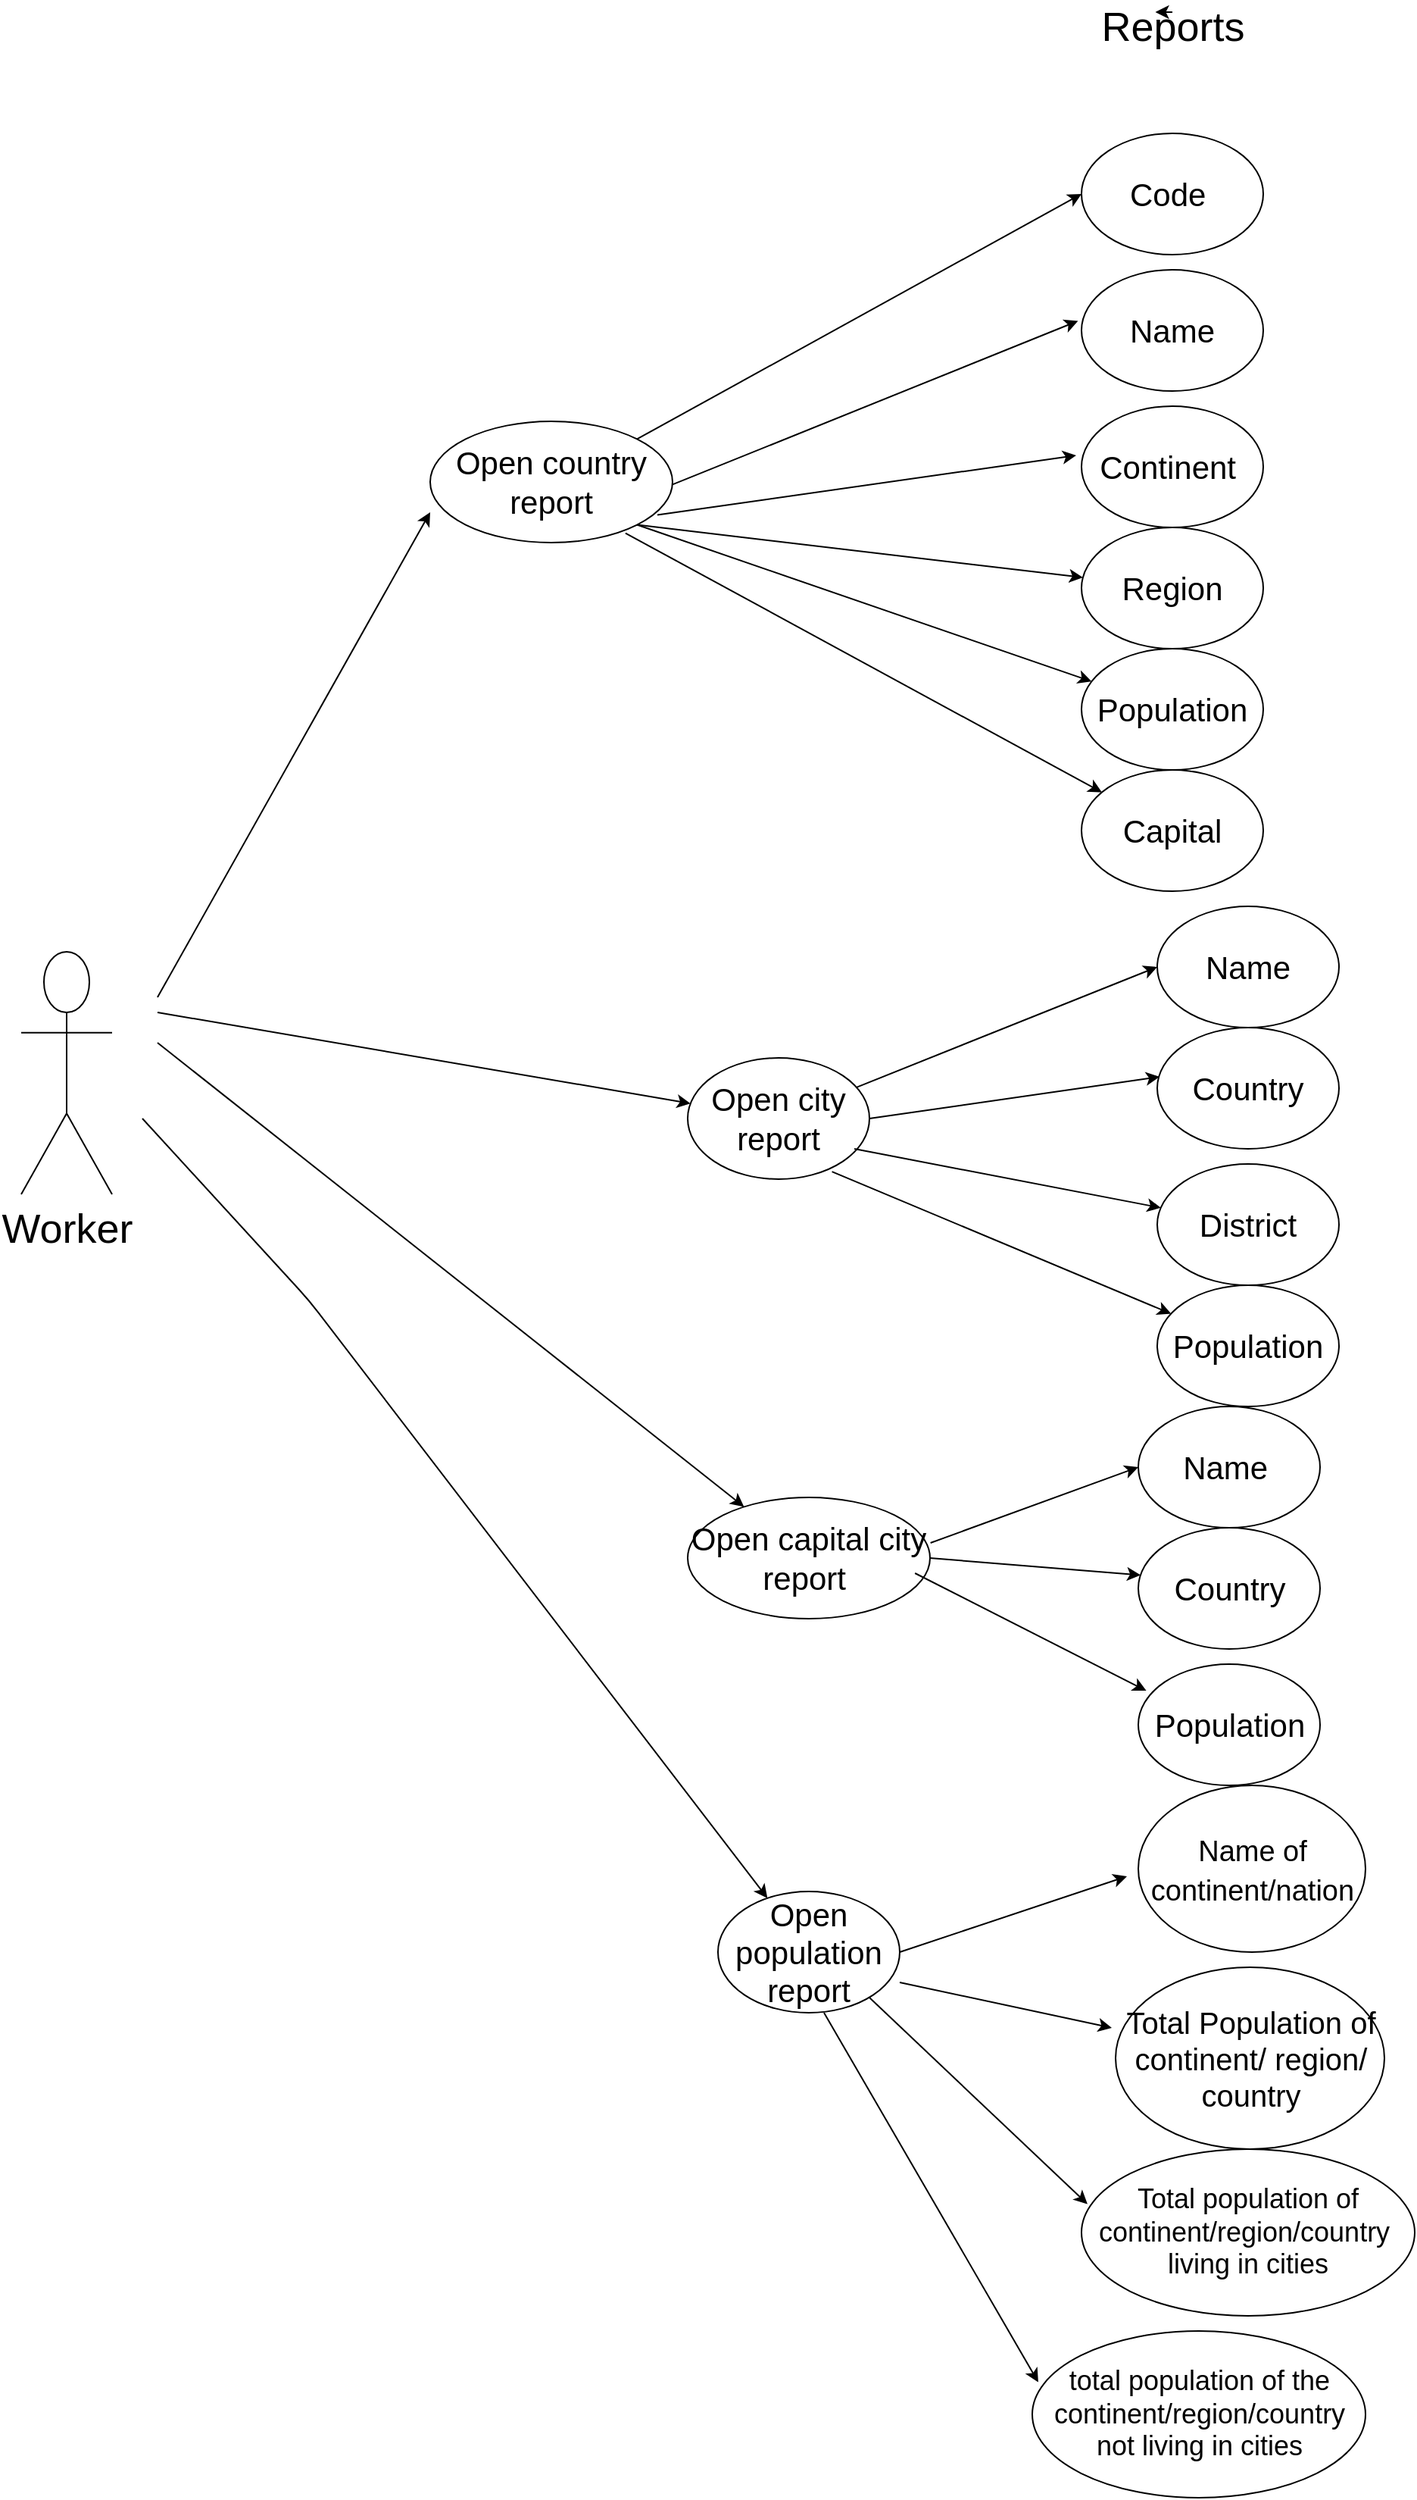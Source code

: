 <mxfile version="12.7.0" type="device"><diagram id="lpnm0LT9C4o3jzh4HKWx" name="Page-1"><mxGraphModel dx="3567" dy="2494" grid="1" gridSize="10" guides="1" tooltips="1" connect="1" arrows="1" fold="1" page="1" pageScale="1" pageWidth="850" pageHeight="1100" math="0" shadow="0"><root><mxCell id="0"/><mxCell id="1" parent="0"/><mxCell id="QNDJjht-H58yoP11CDp9-1" value="Reports" style="text;html=1;strokeColor=none;fillColor=none;align=center;verticalAlign=middle;whiteSpace=wrap;rounded=0;fontSize=27;" vertex="1" parent="1"><mxGeometry x="-12.5" y="-160" width="45" height="20" as="geometry"/></mxCell><mxCell id="QNDJjht-H58yoP11CDp9-2" value="Worker" style="shape=umlActor;verticalLabelPosition=bottom;labelBackgroundColor=#ffffff;verticalAlign=top;html=1;outlineConnect=0;fontSize=27;" vertex="1" parent="1"><mxGeometry x="-750" y="460" width="60" height="160" as="geometry"/></mxCell><mxCell id="QNDJjht-H58yoP11CDp9-3" value="" style="endArrow=classic;html=1;fontSize=27;" edge="1" parent="1"><mxGeometry width="50" height="50" relative="1" as="geometry"><mxPoint x="-660" y="490" as="sourcePoint"/><mxPoint x="-480" y="170" as="targetPoint"/></mxGeometry></mxCell><mxCell id="QNDJjht-H58yoP11CDp9-4" value="Open country report" style="ellipse;whiteSpace=wrap;html=1;fontSize=21;" vertex="1" parent="1"><mxGeometry x="-480" y="110" width="160" height="80" as="geometry"/></mxCell><mxCell id="QNDJjht-H58yoP11CDp9-5" value="" style="endArrow=classic;html=1;fontSize=21;" edge="1" parent="1" target="QNDJjht-H58yoP11CDp9-6"><mxGeometry width="50" height="50" relative="1" as="geometry"><mxPoint x="-660" y="500" as="sourcePoint"/><mxPoint x="-510" y="500" as="targetPoint"/></mxGeometry></mxCell><mxCell id="QNDJjht-H58yoP11CDp9-6" value="Open city report" style="ellipse;whiteSpace=wrap;html=1;fontSize=21;" vertex="1" parent="1"><mxGeometry x="-310" y="530" width="120" height="80" as="geometry"/></mxCell><mxCell id="QNDJjht-H58yoP11CDp9-7" value="Open capital city report&amp;nbsp;" style="ellipse;whiteSpace=wrap;html=1;fontSize=21;" vertex="1" parent="1"><mxGeometry x="-310" y="820" width="160" height="80" as="geometry"/></mxCell><mxCell id="QNDJjht-H58yoP11CDp9-9" value="" style="endArrow=classic;html=1;fontSize=21;" edge="1" parent="1" target="QNDJjht-H58yoP11CDp9-7"><mxGeometry width="50" height="50" relative="1" as="geometry"><mxPoint x="-660" y="520" as="sourcePoint"/><mxPoint x="-520" y="590" as="targetPoint"/></mxGeometry></mxCell><mxCell id="QNDJjht-H58yoP11CDp9-10" value="" style="endArrow=classic;html=1;fontSize=21;" edge="1" parent="1" target="QNDJjht-H58yoP11CDp9-11"><mxGeometry width="50" height="50" relative="1" as="geometry"><mxPoint x="-670" y="570" as="sourcePoint"/><mxPoint x="-520" y="680" as="targetPoint"/><Array as="points"><mxPoint x="-560" y="690"/></Array></mxGeometry></mxCell><mxCell id="QNDJjht-H58yoP11CDp9-11" value="Open population report" style="ellipse;whiteSpace=wrap;html=1;fontSize=21;" vertex="1" parent="1"><mxGeometry x="-290" y="1080" width="120" height="80" as="geometry"/></mxCell><mxCell id="QNDJjht-H58yoP11CDp9-12" value="" style="endArrow=classic;html=1;fontSize=21;exitX=1;exitY=0;exitDx=0;exitDy=0;entryX=0;entryY=0.5;entryDx=0;entryDy=0;" edge="1" parent="1" source="QNDJjht-H58yoP11CDp9-4" target="QNDJjht-H58yoP11CDp9-14"><mxGeometry width="50" height="50" relative="1" as="geometry"><mxPoint x="-60" y="230" as="sourcePoint"/><mxPoint x="-180" y="70" as="targetPoint"/><Array as="points"/></mxGeometry></mxCell><mxCell id="QNDJjht-H58yoP11CDp9-13" style="edgeStyle=orthogonalEdgeStyle;rounded=0;orthogonalLoop=1;jettySize=auto;html=1;exitX=0.5;exitY=0;exitDx=0;exitDy=0;entryX=0.25;entryY=0;entryDx=0;entryDy=0;fontSize=21;" edge="1" parent="1" source="QNDJjht-H58yoP11CDp9-1" target="QNDJjht-H58yoP11CDp9-1"><mxGeometry relative="1" as="geometry"/></mxCell><mxCell id="QNDJjht-H58yoP11CDp9-14" value="Code&amp;nbsp;" style="ellipse;whiteSpace=wrap;html=1;fontSize=21;" vertex="1" parent="1"><mxGeometry x="-50" y="-80" width="120" height="80" as="geometry"/></mxCell><mxCell id="QNDJjht-H58yoP11CDp9-15" value="" style="endArrow=classic;html=1;fontSize=21;exitX=1;exitY=0;exitDx=0;exitDy=0;entryX=-0.019;entryY=0.422;entryDx=0;entryDy=0;entryPerimeter=0;" edge="1" parent="1" target="QNDJjht-H58yoP11CDp9-16"><mxGeometry width="50" height="50" relative="1" as="geometry"><mxPoint x="-320.001" y="151.716" as="sourcePoint"/><mxPoint x="-156.57" y="100" as="targetPoint"/><Array as="points"/></mxGeometry></mxCell><mxCell id="QNDJjht-H58yoP11CDp9-16" value="Name" style="ellipse;whiteSpace=wrap;html=1;fontSize=21;" vertex="1" parent="1"><mxGeometry x="-50" y="10" width="120" height="80" as="geometry"/></mxCell><mxCell id="QNDJjht-H58yoP11CDp9-17" value="" style="endArrow=classic;html=1;fontSize=21;exitX=1;exitY=0;exitDx=0;exitDy=0;entryX=-0.029;entryY=0.406;entryDx=0;entryDy=0;entryPerimeter=0;" edge="1" parent="1" target="QNDJjht-H58yoP11CDp9-18"><mxGeometry width="50" height="50" relative="1" as="geometry"><mxPoint x="-330.001" y="171.716" as="sourcePoint"/><mxPoint x="-166.57" y="120" as="targetPoint"/><Array as="points"/></mxGeometry></mxCell><mxCell id="QNDJjht-H58yoP11CDp9-18" value="Continent&amp;nbsp;" style="ellipse;whiteSpace=wrap;html=1;fontSize=21;" vertex="1" parent="1"><mxGeometry x="-50" y="100" width="120" height="80" as="geometry"/></mxCell><mxCell id="QNDJjht-H58yoP11CDp9-19" value="" style="endArrow=classic;html=1;fontSize=21;exitX=1;exitY=1;exitDx=0;exitDy=0;" edge="1" parent="1" source="QNDJjht-H58yoP11CDp9-4" target="QNDJjht-H58yoP11CDp9-20"><mxGeometry width="50" height="50" relative="1" as="geometry"><mxPoint x="-320" y="180" as="sourcePoint"/><mxPoint x="-103.28" y="390" as="targetPoint"/><Array as="points"/></mxGeometry></mxCell><mxCell id="QNDJjht-H58yoP11CDp9-20" value="Region" style="ellipse;whiteSpace=wrap;html=1;fontSize=21;" vertex="1" parent="1"><mxGeometry x="-50" y="180" width="120" height="80" as="geometry"/></mxCell><mxCell id="QNDJjht-H58yoP11CDp9-25" value="Population" style="ellipse;whiteSpace=wrap;html=1;fontSize=21;" vertex="1" parent="1"><mxGeometry x="-50.0" y="260" width="120" height="80" as="geometry"/></mxCell><mxCell id="QNDJjht-H58yoP11CDp9-26" value="Capital" style="ellipse;whiteSpace=wrap;html=1;fontSize=21;" vertex="1" parent="1"><mxGeometry x="-50.0" y="340" width="120" height="80" as="geometry"/></mxCell><mxCell id="QNDJjht-H58yoP11CDp9-30" value="" style="endArrow=classic;html=1;fontSize=21;exitX=1;exitY=1;exitDx=0;exitDy=0;" edge="1" parent="1" source="QNDJjht-H58yoP11CDp9-4" target="QNDJjht-H58yoP11CDp9-25"><mxGeometry width="50" height="50" relative="1" as="geometry"><mxPoint x="-320" y="310" as="sourcePoint"/><mxPoint x="-270" y="260" as="targetPoint"/></mxGeometry></mxCell><mxCell id="QNDJjht-H58yoP11CDp9-31" value="" style="endArrow=classic;html=1;fontSize=21;exitX=0.806;exitY=0.922;exitDx=0;exitDy=0;exitPerimeter=0;" edge="1" parent="1" source="QNDJjht-H58yoP11CDp9-4" target="QNDJjht-H58yoP11CDp9-26"><mxGeometry width="50" height="50" relative="1" as="geometry"><mxPoint x="-210" y="390" as="sourcePoint"/><mxPoint x="-160" y="340" as="targetPoint"/></mxGeometry></mxCell><mxCell id="QNDJjht-H58yoP11CDp9-32" value="Name" style="ellipse;whiteSpace=wrap;html=1;fontSize=21;" vertex="1" parent="1"><mxGeometry y="430" width="120" height="80" as="geometry"/></mxCell><mxCell id="QNDJjht-H58yoP11CDp9-33" value="Country" style="ellipse;whiteSpace=wrap;html=1;fontSize=21;" vertex="1" parent="1"><mxGeometry y="510" width="120" height="80" as="geometry"/></mxCell><mxCell id="QNDJjht-H58yoP11CDp9-34" value="District" style="ellipse;whiteSpace=wrap;html=1;fontSize=21;" vertex="1" parent="1"><mxGeometry y="600" width="120" height="80" as="geometry"/></mxCell><mxCell id="QNDJjht-H58yoP11CDp9-35" value="Population" style="ellipse;whiteSpace=wrap;html=1;fontSize=21;" vertex="1" parent="1"><mxGeometry y="680" width="120" height="80" as="geometry"/></mxCell><mxCell id="QNDJjht-H58yoP11CDp9-37" value="" style="endArrow=classic;html=1;fontSize=21;entryX=0;entryY=0.5;entryDx=0;entryDy=0;" edge="1" parent="1" source="QNDJjht-H58yoP11CDp9-6" target="QNDJjht-H58yoP11CDp9-32"><mxGeometry width="50" height="50" relative="1" as="geometry"><mxPoint x="-180" y="575" as="sourcePoint"/><mxPoint x="-130" y="525" as="targetPoint"/><Array as="points"/></mxGeometry></mxCell><mxCell id="QNDJjht-H58yoP11CDp9-38" value="" style="endArrow=classic;html=1;fontSize=21;entryX=0.013;entryY=0.406;entryDx=0;entryDy=0;entryPerimeter=0;exitX=1;exitY=0.5;exitDx=0;exitDy=0;" edge="1" parent="1" source="QNDJjht-H58yoP11CDp9-6" target="QNDJjht-H58yoP11CDp9-33"><mxGeometry width="50" height="50" relative="1" as="geometry"><mxPoint x="-170" y="585" as="sourcePoint"/><mxPoint x="10" y="470" as="targetPoint"/><Array as="points"/></mxGeometry></mxCell><mxCell id="QNDJjht-H58yoP11CDp9-39" value="" style="endArrow=classic;html=1;fontSize=21;exitX=0.917;exitY=0.75;exitDx=0;exitDy=0;exitPerimeter=0;" edge="1" parent="1" source="QNDJjht-H58yoP11CDp9-6" target="QNDJjht-H58yoP11CDp9-34"><mxGeometry width="50" height="50" relative="1" as="geometry"><mxPoint x="-170" y="607.5" as="sourcePoint"/><mxPoint x="10" y="492.5" as="targetPoint"/><Array as="points"/></mxGeometry></mxCell><mxCell id="QNDJjht-H58yoP11CDp9-40" value="" style="endArrow=classic;html=1;fontSize=21;exitX=0.794;exitY=0.938;exitDx=0;exitDy=0;exitPerimeter=0;" edge="1" parent="1" source="QNDJjht-H58yoP11CDp9-6" target="QNDJjht-H58yoP11CDp9-35"><mxGeometry width="50" height="50" relative="1" as="geometry"><mxPoint x="-180" y="625" as="sourcePoint"/><mxPoint y="510" as="targetPoint"/><Array as="points"/></mxGeometry></mxCell><mxCell id="QNDJjht-H58yoP11CDp9-42" value="Name&amp;nbsp;" style="ellipse;whiteSpace=wrap;html=1;fontSize=21;" vertex="1" parent="1"><mxGeometry x="-12.5" y="760" width="120" height="80" as="geometry"/></mxCell><mxCell id="QNDJjht-H58yoP11CDp9-43" value="Country" style="ellipse;whiteSpace=wrap;html=1;fontSize=21;" vertex="1" parent="1"><mxGeometry x="-12.5" y="840" width="120" height="80" as="geometry"/></mxCell><mxCell id="QNDJjht-H58yoP11CDp9-44" value="Population" style="ellipse;whiteSpace=wrap;html=1;fontSize=21;" vertex="1" parent="1"><mxGeometry x="-12.5" y="930" width="120" height="80" as="geometry"/></mxCell><mxCell id="QNDJjht-H58yoP11CDp9-46" value="" style="endArrow=classic;html=1;fontSize=21;exitX=1.002;exitY=0.375;exitDx=0;exitDy=0;exitPerimeter=0;entryX=0;entryY=0.5;entryDx=0;entryDy=0;" edge="1" parent="1" source="QNDJjht-H58yoP11CDp9-7" target="QNDJjht-H58yoP11CDp9-42"><mxGeometry width="50" height="50" relative="1" as="geometry"><mxPoint x="-160" y="850" as="sourcePoint"/><mxPoint x="-100" y="790" as="targetPoint"/></mxGeometry></mxCell><mxCell id="QNDJjht-H58yoP11CDp9-48" value="" style="endArrow=classic;html=1;fontSize=21;exitX=1;exitY=0.5;exitDx=0;exitDy=0;entryX=0.013;entryY=0.391;entryDx=0;entryDy=0;entryPerimeter=0;" edge="1" parent="1" source="QNDJjht-H58yoP11CDp9-7" target="QNDJjht-H58yoP11CDp9-43"><mxGeometry width="50" height="50" relative="1" as="geometry"><mxPoint x="-160.0" y="870" as="sourcePoint"/><mxPoint x="-22.82" y="820" as="targetPoint"/></mxGeometry></mxCell><mxCell id="QNDJjht-H58yoP11CDp9-49" value="" style="endArrow=classic;html=1;fontSize=21;exitX=0.938;exitY=0.625;exitDx=0;exitDy=0;exitPerimeter=0;entryX=0.044;entryY=0.219;entryDx=0;entryDy=0;entryPerimeter=0;" edge="1" parent="1" source="QNDJjht-H58yoP11CDp9-7" target="QNDJjht-H58yoP11CDp9-44"><mxGeometry width="50" height="50" relative="1" as="geometry"><mxPoint x="-170" y="1020" as="sourcePoint"/><mxPoint x="-120" y="970" as="targetPoint"/></mxGeometry></mxCell><mxCell id="QNDJjht-H58yoP11CDp9-51" value="&lt;font style=&quot;font-size: 19px&quot;&gt;Name of continent/nation&lt;/font&gt;" style="ellipse;whiteSpace=wrap;html=1;fontSize=21;" vertex="1" parent="1"><mxGeometry x="-12.5" y="1010" width="150" height="110" as="geometry"/></mxCell><mxCell id="QNDJjht-H58yoP11CDp9-54" value="" style="endArrow=classic;html=1;fontSize=21;exitX=0.938;exitY=0.625;exitDx=0;exitDy=0;exitPerimeter=0;" edge="1" parent="1"><mxGeometry width="50" height="50" relative="1" as="geometry"><mxPoint x="-170.0" y="1120" as="sourcePoint"/><mxPoint x="-20" y="1070" as="targetPoint"/></mxGeometry></mxCell><mxCell id="QNDJjht-H58yoP11CDp9-55" value="" style="endArrow=classic;html=1;fontSize=21;exitX=0.938;exitY=0.625;exitDx=0;exitDy=0;exitPerimeter=0;" edge="1" parent="1"><mxGeometry width="50" height="50" relative="1" as="geometry"><mxPoint x="-170.0" y="1140" as="sourcePoint"/><mxPoint x="-30" y="1170" as="targetPoint"/></mxGeometry></mxCell><mxCell id="QNDJjht-H58yoP11CDp9-56" value="&lt;span style=&quot;font-size: 20px&quot;&gt;Total Population of continent/ region/ country&lt;/span&gt;" style="ellipse;whiteSpace=wrap;html=1;fontSize=20;" vertex="1" parent="1"><mxGeometry x="-27.5" y="1130" width="177.5" height="120" as="geometry"/></mxCell><mxCell id="QNDJjht-H58yoP11CDp9-57" value="" style="endArrow=classic;html=1;fontSize=21;exitX=0.938;exitY=0.625;exitDx=0;exitDy=0;exitPerimeter=0;entryX=0.018;entryY=0.33;entryDx=0;entryDy=0;entryPerimeter=0;" edge="1" parent="1" target="QNDJjht-H58yoP11CDp9-58"><mxGeometry width="50" height="50" relative="1" as="geometry"><mxPoint x="-190" y="1150" as="sourcePoint"/><mxPoint x="-60" y="1240" as="targetPoint"/></mxGeometry></mxCell><mxCell id="QNDJjht-H58yoP11CDp9-58" value="Total population of continent/region/country&amp;nbsp; living in cities" style="ellipse;whiteSpace=wrap;html=1;fontSize=18;" vertex="1" parent="1"><mxGeometry x="-50" y="1250" width="220" height="110" as="geometry"/></mxCell><mxCell id="QNDJjht-H58yoP11CDp9-59" value="" style="endArrow=classic;html=1;fontSize=21;exitX=0.938;exitY=0.625;exitDx=0;exitDy=0;exitPerimeter=0;entryX=0.018;entryY=0.307;entryDx=0;entryDy=0;entryPerimeter=0;" edge="1" parent="1" target="QNDJjht-H58yoP11CDp9-60"><mxGeometry width="50" height="50" relative="1" as="geometry"><mxPoint x="-220" y="1160" as="sourcePoint"/><mxPoint x="-120" y="1350" as="targetPoint"/></mxGeometry></mxCell><mxCell id="QNDJjht-H58yoP11CDp9-60" value="total population of the continent/region/country not living in cities" style="ellipse;whiteSpace=wrap;html=1;fontSize=18;" vertex="1" parent="1"><mxGeometry x="-82.5" y="1370" width="220" height="110" as="geometry"/></mxCell></root></mxGraphModel></diagram></mxfile>